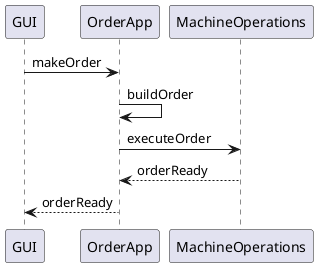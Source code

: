 @startuml basic_order_use_case

GUI -> OrderApp: makeOrder
OrderApp -> OrderApp: buildOrder
OrderApp -> MachineOperations: executeOrder
MachineOperations --> OrderApp: orderReady
OrderApp --> GUI: orderReady

@enduml